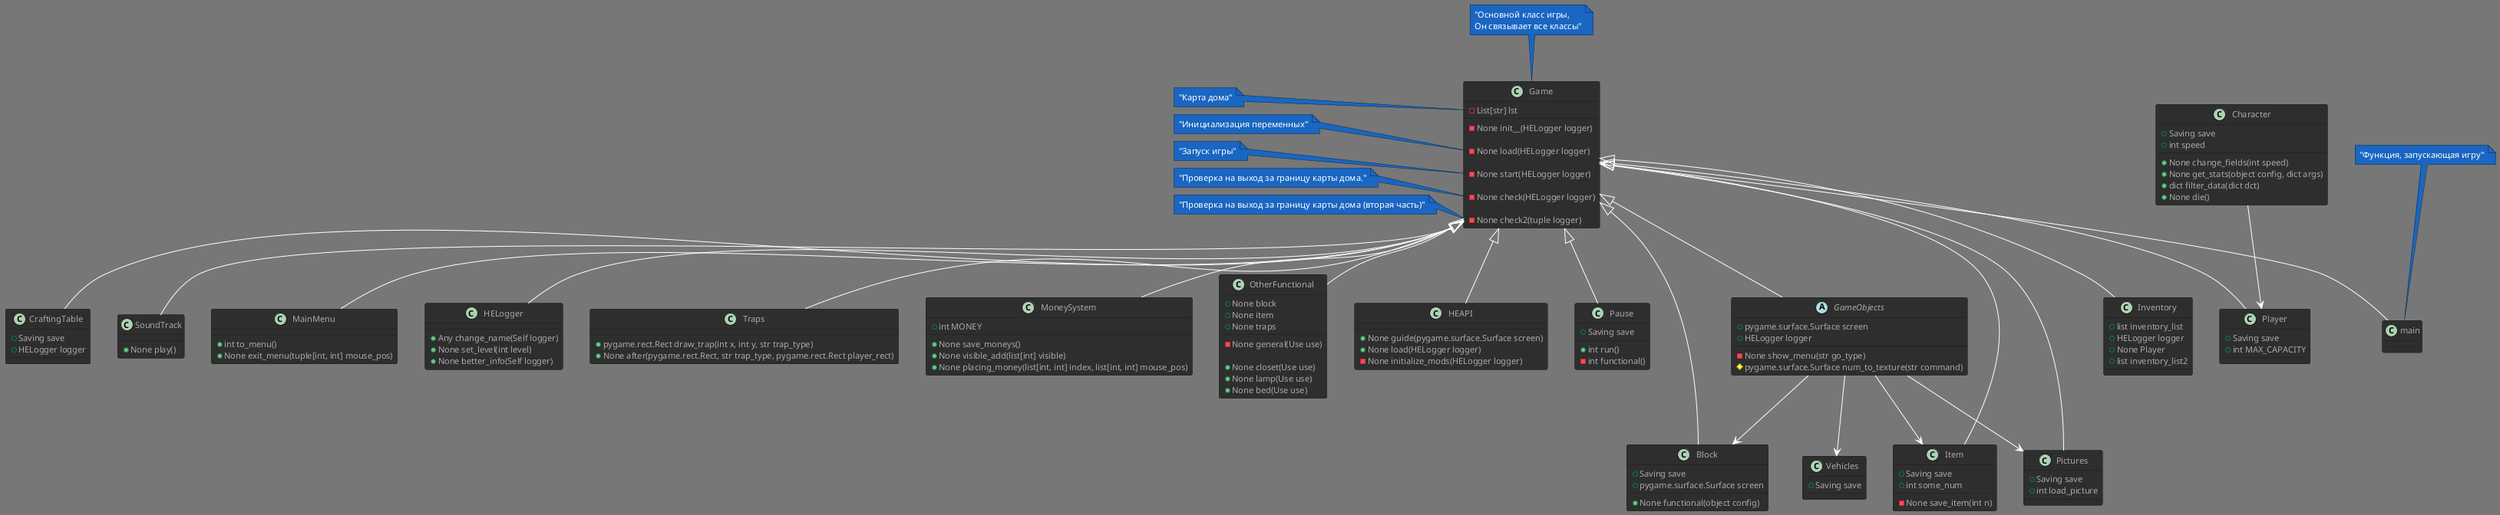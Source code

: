 @startuml "UML-Диаграмма для игры HouseEscape"

!if (%not(%variable_exists("$FONTNAME")))
!$FONTNAME = "Verdana"
!endif

!if (%not(%variable_exists("$FONTSIZE")))
!$FONTSIZE = 11
!endif

skinparam backgroundColor 777
!$ACCENT = "1a66c2"
!$ACCENTDARK = "002642"
skinparam stereotypeCBackgroundColor $ACCENT
!$PRIMARYFONTCOLOR = "fff"
!$SECONDARY = "aaa"
!$ARROWCOLOR = "fff"
!$ARROWFONTCOLOR = "bbb"
!$BORDERCOLOR = "1b1b1b"
!$BOXBG = "2e2e2e"
!$LIGHTBORDERCOLOR = "767676"
!$LIGHTBG = "575757"
skinparam backgroundColor 777

!procedure font_style()
  fontColor $PRIMARYFONTCOLOR
  fontName $FONTNAME
  fontSize $FONTSIZE
  stereotypeFontColor $SECONDARY
  stereotypeFontSize $FONTSIZE
!endprocedure

!procedure basic_style()
  backgroundColor $BOXBG
  borderColor $BORDERCOLOR
!endprocedure

!procedure light_style()
  backgroundColor $LIGHTBG
  borderColor $LIGHTBORDERCOLOR
!endprocedure

!procedure accent_style()
  backgroundColor $ACCENT
  borderColor $ACCENTDARK
!endprocedure

!procedure arrow_style()
  arrowColor $ARROWCOLOR
  arrowFontName $FONTNAME
  arrowFontColor $ARROWFONTCOLOR
  arrowFontSize $FONTSIZE
!endprocedure

' Class diagrams

skinparam circledCharacter {
  radius 8
  fontSize $FONTSIZE
  fontName $FONTNAME
}

skinparam class {
  basic_style()
  font_style()
  arrow_style()

  attributeFontColor $SECONDARY
  attributeFontSize $FONTSIZE
  attributeIconSize $FONTSIZE
}

skinparam actor {
  accent_style()
  font_style()
}

skinparam participant {
  basic_style()
  font_style()
}

skinparam collections {
  basic_style()
  font_style()
}

skinparam SequenceBox{
  light_style()
  font_style()
}

' Component diagrams

skinparam interface {
  accent_style()
  font_style()
}

skinparam component {
  basic_style()
  font_style()
}

skinparam node {
  basic_style()
  font_style()
}

skinparam database {
  basic_style()
  font_style()
}

skinparam queue {
  basic_style()
  font_style()
}

' Use Case diagrams

skinparam usecase {
  basic_style()
  font_style()
  arrow_style()
}

skinparam activity {
  basic_style()
  font_style()
  arrow_style()
}

skinparam sequence {
  font_style()
  arrow_style()

  lifeLineBorderColor $ACCENT
  lifeLineBackgroundColor $LIGHTBG
}

skinparam boundary {
  accent_style()
  font_style()
}

skinparam control {
  accent_style()
  font_style()
}

skinparam entity {
  accent_style()
  font_style()
}

' State diagrams

skinparam state {
  basic_style()
  font_style()
  arrow_style()
  startColor $ACCENT
  endColor $ACCENTDARK
}

' Object diagrams

skinparam object {
  basic_style()
  font_style()
  arrow_style()
}

' Common

skinparam note {
  accent_style()
  font_style()
}

skinparam cloud {
  basic_style()
  font_style()
  arrow_style()
}

skinparam rectangle {
  basic_style()
  font_style()
}

skinparam storage {
  basic_style()
  font_style()
}

class Game {
    - List[str] lst

    - None init__(HELogger logger)

    - None load(HELogger logger)

    - None start(HELogger logger)

    - None check(HELogger logger)

    - None check2(tuple logger)
}
class Player {
    + Saving save 
    + int MAX_CAPACITY
}
class Block {
    + Saving save 
    + pygame.surface.Surface screen

    + None functional(object config)
}
class Item {
    + Saving save 
    + int some_num

     - None save_item(int n)
}
abstract GameObjects {
    + pygame.surface.Surface screen
    + HELogger logger

    - None show_menu(str go_type)
    # pygame.surface.Surface num_to_texture(str command)
}
class Pictures {
  + Saving save
  + int load_picture
}
class Inventory {
  + list inventory_list
  + HELogger logger
  + None Player
  + list inventory_list2
}
class CraftingTable {
  + Saving save
  + HELogger logger
}
class SoundTrack {
  + None play()
}
class MainMenu {
  + int to_menu()
  + None exit_menu(tuple[int, int] mouse_pos)
}
class HELogger {
  + Any change_name(Self logger)
  + None set_level(int level)
  + None better_info(Self logger)
}
class Traps {
  + pygame.rect.Rect draw_trap(int x, int y, str trap_type)
  + None after(pygame.rect.Rect, str trap_type, pygame.rect.Rect player_rect)
}
class MoneySystem {
    + int MONEY

    + None save_moneys()
    + None visible_add(list[int] visible)
    + None placing_money(list[int, int] index, list[int, int] mouse_pos)
}
class OtherFunctional {
  + None block
  + None item
  + None traps

  - None general(Use use)

  + None closet(Use use)
  + None lamp(Use use)
  + None bed(Use use)
}
class HEAPI {
  + None guide(pygame.surface.Surface screen)
  + None load(HELogger logger)
  - None initialize_mods(HELogger logger)
}
class Pause {
    + Saving save

    + int run()
    - int functional()
}
class Vehicles {
  + Saving save
}
class Character {
  + Saving save
  + int speed

  + None change_fields(int speed)
  + None get_stats(object config, dict args)
  + dict filter_data(dict dct)
  + None die()
}

Game <-- main

Game <|-- Player
Game <|-- Block
Game <|-- Item
Game <|-- GameObjects
Game <|-- Pictures
Game <|-- Inventory
Game <|-- CraftingTable
Game <|-- SoundTrack
Game <|-- MainMenu
Game <|-- HELogger
Game <|-- Traps
Game <|-- MoneySystem
Game <|-- OtherFunctional
Game <|-- HEAPI
Game <|-- Pause
Character --> Player

GameObjects --> Item
GameObjects --> Pictures
GameObjects --> Block
GameObjects --> Vehicles

note top of Game : "Основной класс игры,\nОн связывает все классы"
note top of main : "Функция, запускающая игру"

note left of Game::lst 
"Карта дома"
endNote

note left of Game::load
"Инициализация переменных"
endNote

note left of Game::start 
"Запуск игры"
endNote

note left of Game::check
"Проверка на выход за границу карты дома."
endNote

note left of Game::check2
"Проверка на выход за границу карты дома (вторая часть)"
endNote
@enduml